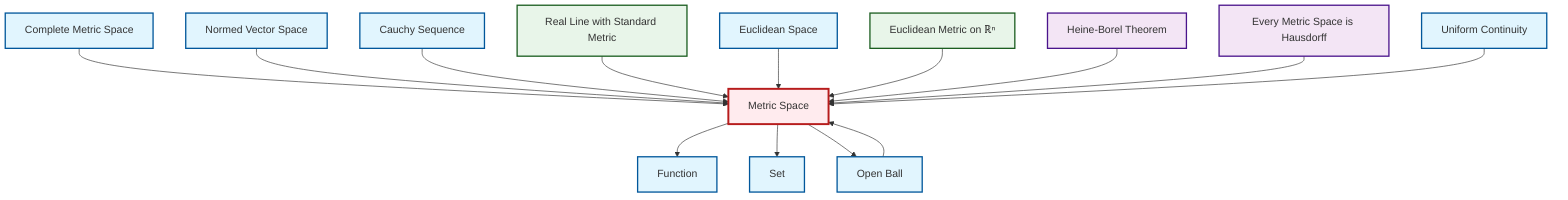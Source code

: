 graph TD
    classDef definition fill:#e1f5fe,stroke:#01579b,stroke-width:2px
    classDef theorem fill:#f3e5f5,stroke:#4a148c,stroke-width:2px
    classDef axiom fill:#fff3e0,stroke:#e65100,stroke-width:2px
    classDef example fill:#e8f5e9,stroke:#1b5e20,stroke-width:2px
    classDef current fill:#ffebee,stroke:#b71c1c,stroke-width:3px
    def-cauchy-sequence["Cauchy Sequence"]:::definition
    def-euclidean-space["Euclidean Space"]:::definition
    def-metric-space["Metric Space"]:::definition
    def-uniform-continuity["Uniform Continuity"]:::definition
    def-function["Function"]:::definition
    def-normed-vector-space["Normed Vector Space"]:::definition
    ex-real-line-metric["Real Line with Standard Metric"]:::example
    def-open-ball["Open Ball"]:::definition
    def-set["Set"]:::definition
    ex-euclidean-metric["Euclidean Metric on ℝⁿ"]:::example
    thm-metric-hausdorff["Every Metric Space is Hausdorff"]:::theorem
    def-complete-metric-space["Complete Metric Space"]:::definition
    thm-heine-borel["Heine-Borel Theorem"]:::theorem
    def-metric-space --> def-function
    def-complete-metric-space --> def-metric-space
    def-normed-vector-space --> def-metric-space
    def-cauchy-sequence --> def-metric-space
    def-metric-space --> def-set
    def-metric-space --> def-open-ball
    ex-real-line-metric --> def-metric-space
    def-euclidean-space --> def-metric-space
    def-open-ball --> def-metric-space
    ex-euclidean-metric --> def-metric-space
    thm-heine-borel --> def-metric-space
    thm-metric-hausdorff --> def-metric-space
    def-uniform-continuity --> def-metric-space
    class def-metric-space current